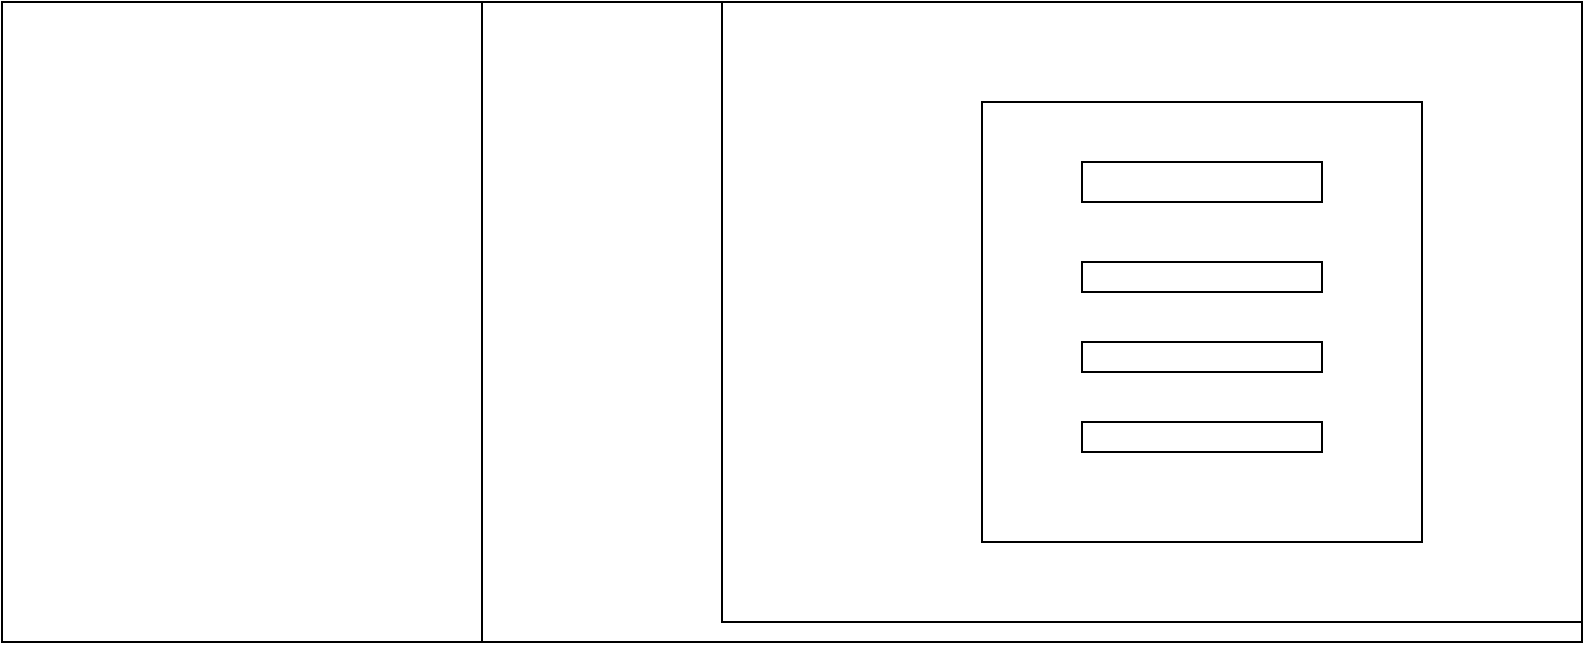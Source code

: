 <mxfile>
    <diagram id="PpAJVrLgiodEcb715w-D" name="Page-1">
        <mxGraphModel dx="844" dy="347" grid="1" gridSize="10" guides="1" tooltips="1" connect="1" arrows="1" fold="1" page="1" pageScale="1" pageWidth="850" pageHeight="1100" math="0" shadow="0">
            <root>
                <mxCell id="0"/>
                <mxCell id="1" parent="0"/>
                <mxCell id="5" value="" style="rounded=0;whiteSpace=wrap;html=1;" vertex="1" parent="1">
                    <mxGeometry x="80" y="260" width="790" height="320" as="geometry"/>
                </mxCell>
                <mxCell id="6" value="" style="rounded=0;whiteSpace=wrap;html=1;fontStyle=1" vertex="1" parent="1">
                    <mxGeometry x="80" y="260" width="240" height="320" as="geometry"/>
                </mxCell>
                <mxCell id="7" value="" style="rounded=0;whiteSpace=wrap;html=1;" vertex="1" parent="1">
                    <mxGeometry x="440" y="260" width="430" height="310" as="geometry"/>
                </mxCell>
                <mxCell id="8" value="" style="whiteSpace=wrap;html=1;aspect=fixed;" vertex="1" parent="1">
                    <mxGeometry x="570" y="310" width="220" height="220" as="geometry"/>
                </mxCell>
                <mxCell id="9" value="" style="rounded=0;whiteSpace=wrap;html=1;" vertex="1" parent="1">
                    <mxGeometry x="620" y="340" width="120" height="20" as="geometry"/>
                </mxCell>
                <mxCell id="10" value="" style="rounded=0;whiteSpace=wrap;html=1;" vertex="1" parent="1">
                    <mxGeometry x="620" y="390" width="120" height="15" as="geometry"/>
                </mxCell>
                <mxCell id="11" value="" style="rounded=0;whiteSpace=wrap;html=1;" vertex="1" parent="1">
                    <mxGeometry x="620" y="430" width="120" height="15" as="geometry"/>
                </mxCell>
                <mxCell id="12" value="" style="rounded=0;whiteSpace=wrap;html=1;" vertex="1" parent="1">
                    <mxGeometry x="620" y="470" width="120" height="15" as="geometry"/>
                </mxCell>
            </root>
        </mxGraphModel>
    </diagram>
</mxfile>